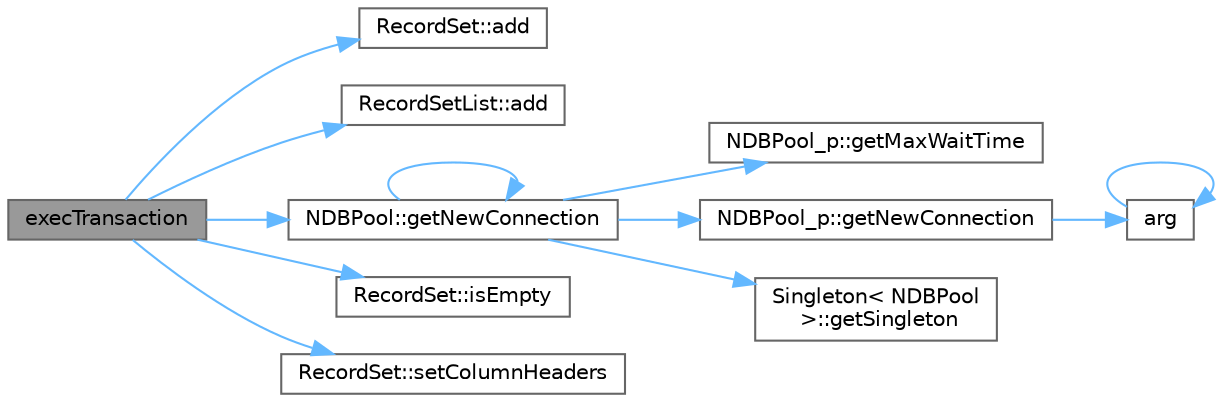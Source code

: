 digraph "execTransaction"
{
 // LATEX_PDF_SIZE
  bgcolor="transparent";
  edge [fontname=Helvetica,fontsize=10,labelfontname=Helvetica,labelfontsize=10];
  node [fontname=Helvetica,fontsize=10,shape=box,height=0.2,width=0.4];
  rankdir="LR";
  Node1 [id="Node000001",label="execTransaction",height=0.2,width=0.4,color="gray40", fillcolor="grey60", style="filled", fontcolor="black",tooltip="execTransaction 执行事务"];
  Node1 -> Node2 [id="edge1_Node000001_Node000002",color="steelblue1",style="solid",tooltip=" "];
  Node2 [id="Node000002",label="RecordSet::add",height=0.2,width=0.4,color="grey40", fillcolor="white", style="filled",URL="$class_record_set.html#a565710ee4dd9dfdc764a798bdc2bc529",tooltip="添加一行数据"];
  Node1 -> Node3 [id="edge2_Node000001_Node000003",color="steelblue1",style="solid",tooltip=" "];
  Node3 [id="Node000003",label="RecordSetList::add",height=0.2,width=0.4,color="grey40", fillcolor="white", style="filled",URL="$class_record_set_list.html#a6d6c6ed7016a68c9166b32cfc97a01c7",tooltip="添加一个记录集"];
  Node1 -> Node4 [id="edge3_Node000001_Node000004",color="steelblue1",style="solid",tooltip=" "];
  Node4 [id="Node000004",label="NDBPool::getNewConnection",height=0.2,width=0.4,color="grey40", fillcolor="white", style="filled",URL="$class_n_d_b_pool.html#a319089d0c9d3f95cfd551d12382876b0",tooltip="getNewConnection getNewConnection 获取一个可用的连接链接"];
  Node4 -> Node5 [id="edge4_Node000004_Node000005",color="steelblue1",style="solid",tooltip=" "];
  Node5 [id="Node000005",label="NDBPool_p::getMaxWaitTime",height=0.2,width=0.4,color="grey40", fillcolor="white", style="filled",URL="$class_n_d_b_pool__p.html#a52a5c2a95f7d669f699c776a53ef1d60",tooltip="getMaxWaitTime 最大连接等待时间的属性的获取"];
  Node4 -> Node4 [id="edge5_Node000004_Node000004",color="steelblue1",style="solid",tooltip=" "];
  Node4 -> Node6 [id="edge6_Node000004_Node000006",color="steelblue1",style="solid",tooltip=" "];
  Node6 [id="Node000006",label="NDBPool_p::getNewConnection",height=0.2,width=0.4,color="grey40", fillcolor="white", style="filled",URL="$class_n_d_b_pool__p.html#a59f218b6563af337f691d0ebaac3b380",tooltip="getNewConnection 获取一个数据库连接(名字存在则复用，不存在则创建)"];
  Node6 -> Node7 [id="edge7_Node000006_Node000007",color="steelblue1",style="solid",tooltip=" "];
  Node7 [id="Node000007",label="arg",height=0.2,width=0.4,color="grey40", fillcolor="white", style="filled",URL="$base_8h.html#a2c8e80c1b1c8b7747e99b8e9a24a0429",tooltip="Returns a named argument to be used in a formatting function."];
  Node7 -> Node7 [id="edge8_Node000007_Node000007",color="steelblue1",style="solid",tooltip=" "];
  Node4 -> Node8 [id="edge9_Node000004_Node000008",color="steelblue1",style="solid",tooltip=" "];
  Node8 [id="Node000008",label="Singleton\< NDBPool\l \>::getSingleton",height=0.2,width=0.4,color="grey40", fillcolor="white", style="filled",URL="$class_singleton.html#ab2fd3773c42fdb63e61fd50be4b59bf3",tooltip=" "];
  Node1 -> Node9 [id="edge10_Node000001_Node000009",color="steelblue1",style="solid",tooltip=" "];
  Node9 [id="Node000009",label="RecordSet::isEmpty",height=0.2,width=0.4,color="grey40", fillcolor="white", style="filled",URL="$class_record_set.html#acf82f9b2937375c7b1cf3dccb3df3312",tooltip="检查记录是否为空"];
  Node1 -> Node10 [id="edge11_Node000001_Node000010",color="steelblue1",style="solid",tooltip=" "];
  Node10 [id="Node000010",label="RecordSet::setColumnHeaders",height=0.2,width=0.4,color="grey40", fillcolor="white", style="filled",URL="$class_record_set.html#aa19f0ee0ede5de93001c8992c0dbb3a6",tooltip="设置列头"];
}

